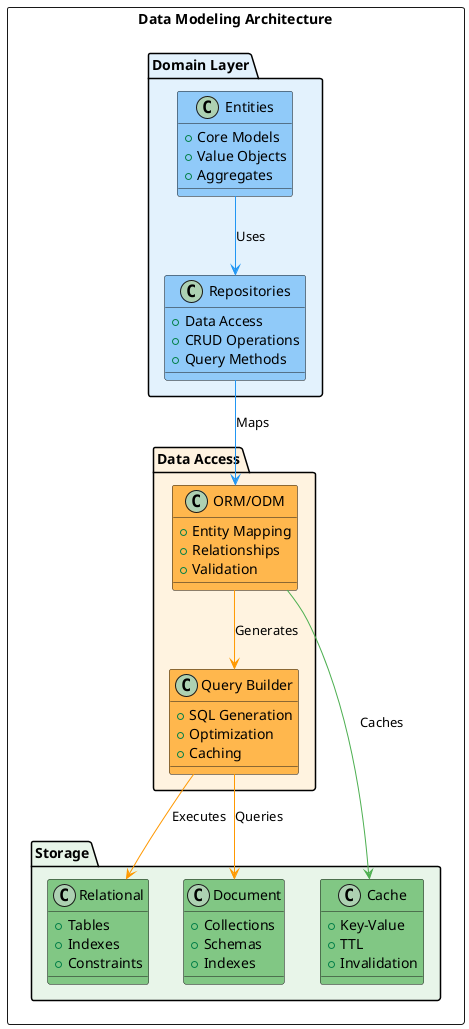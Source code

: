@startuml "Arquitetura de Modelagem de Dados"

!define RECTANGLE class

skinparam {
    BackgroundColor transparent
    ArrowColor #2C3E50
    BorderColor #2C3E50
    FontColor #2C3E50
    FontSize 14
}

rectangle "Data Modeling Architecture" {
    package "Domain Layer" as DL #E3F2FD {
        RECTANGLE "Entities" as ENT #90CAF9 {
            + Core Models
            + Value Objects
            + Aggregates
        }
        
        RECTANGLE "Repositories" as REP #90CAF9 {
            + Data Access
            + CRUD Operations
            + Query Methods
        }
    }
    
    package "Data Access" as DA #FFF3E0 {
        RECTANGLE "ORM/ODM" as ORM #FFB74D {
            + Entity Mapping
            + Relationships
            + Validation
        }
        
        RECTANGLE "Query Builder" as QB #FFB74D {
            + SQL Generation
            + Optimization
            + Caching
        }
    }
    
    package "Storage" as ST #E8F5E9 {
        RECTANGLE "Relational" as REL #81C784 {
            + Tables
            + Indexes
            + Constraints
        }
        
        RECTANGLE "Document" as DOC #81C784 {
            + Collections
            + Schemas
            + Indexes
        }
        
        RECTANGLE "Cache" as CAC #81C784 {
            + Key-Value
            + TTL
            + Invalidation
        }
    }
}

ENT -[#2196F3]-> REP : "Uses"
REP -[#2196F3]-> ORM : "Maps"
ORM -[#FF9800]-> QB : "Generates"
QB -[#FF9800]-> REL : "Executes"
QB -[#FF9800]-> DOC : "Queries"
ORM -[#4CAF50]-> CAC : "Caches"

@enduml 